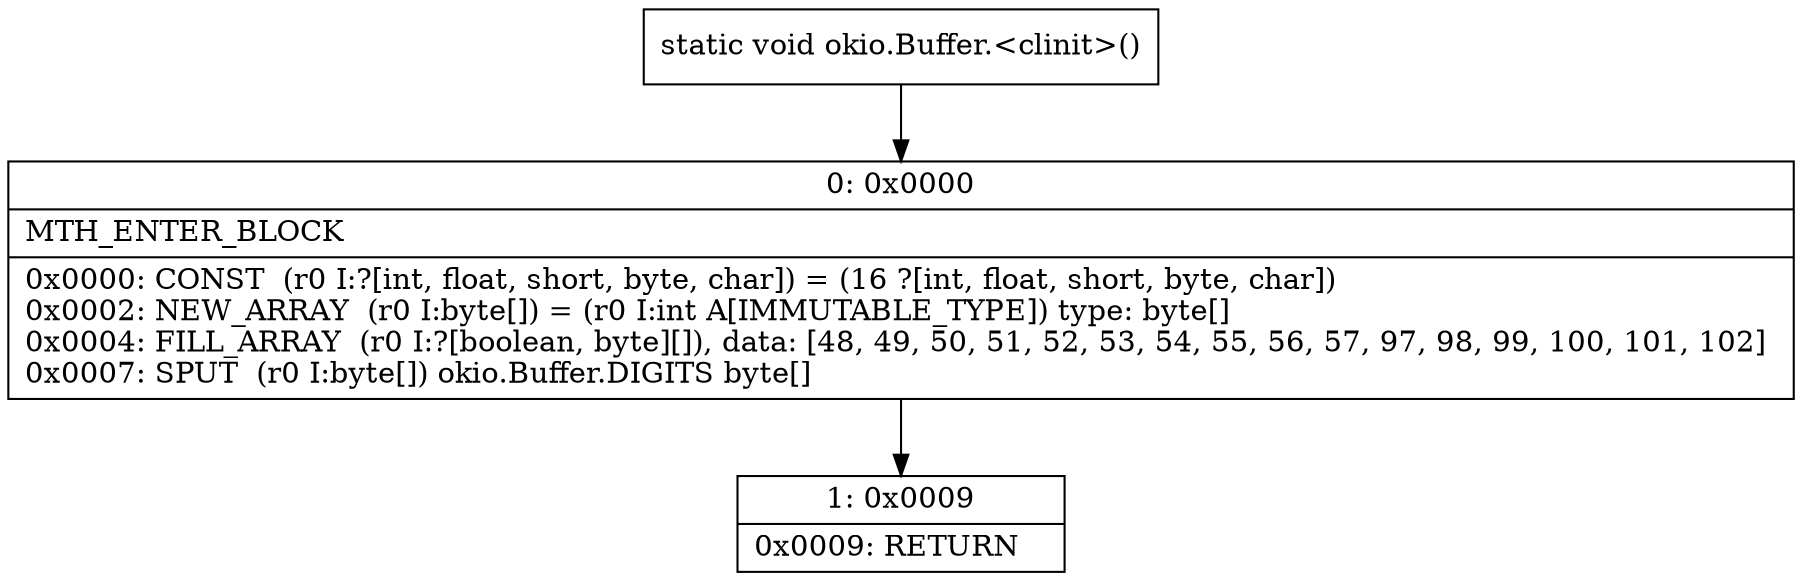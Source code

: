 digraph "CFG forokio.Buffer.\<clinit\>()V" {
Node_0 [shape=record,label="{0\:\ 0x0000|MTH_ENTER_BLOCK\l|0x0000: CONST  (r0 I:?[int, float, short, byte, char]) = (16 ?[int, float, short, byte, char]) \l0x0002: NEW_ARRAY  (r0 I:byte[]) = (r0 I:int A[IMMUTABLE_TYPE]) type: byte[] \l0x0004: FILL_ARRAY  (r0 I:?[boolean, byte][]), data: [48, 49, 50, 51, 52, 53, 54, 55, 56, 57, 97, 98, 99, 100, 101, 102] \l0x0007: SPUT  (r0 I:byte[]) okio.Buffer.DIGITS byte[] \l}"];
Node_1 [shape=record,label="{1\:\ 0x0009|0x0009: RETURN   \l}"];
MethodNode[shape=record,label="{static void okio.Buffer.\<clinit\>() }"];
MethodNode -> Node_0;
Node_0 -> Node_1;
}

